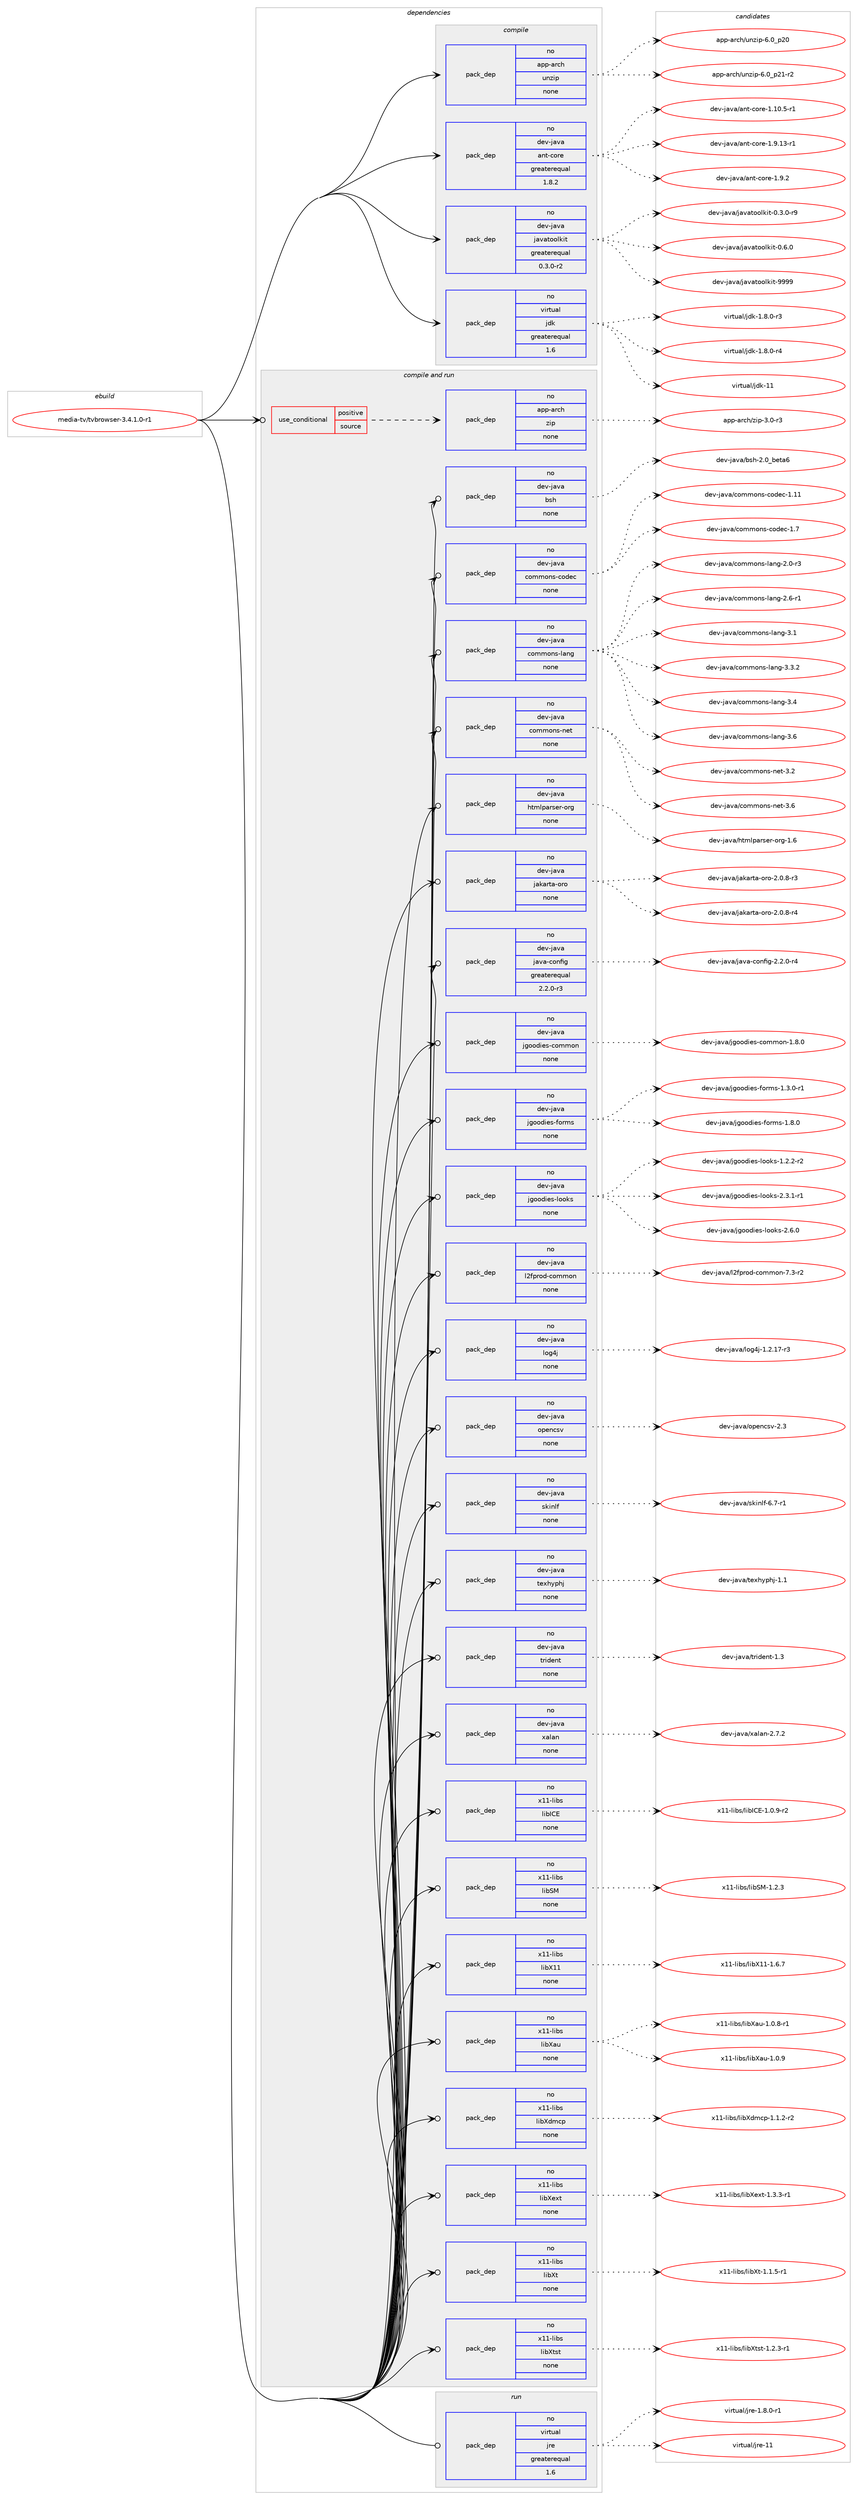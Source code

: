 digraph prolog {

# *************
# Graph options
# *************

newrank=true;
concentrate=true;
compound=true;
graph [rankdir=LR,fontname=Helvetica,fontsize=10,ranksep=1.5];#, ranksep=2.5, nodesep=0.2];
edge  [arrowhead=vee];
node  [fontname=Helvetica,fontsize=10];

# **********
# The ebuild
# **********

subgraph cluster_leftcol {
color=gray;
rank=same;
label=<<i>ebuild</i>>;
id [label="media-tv/tvbrowser-3.4.1.0-r1", color=red, width=4, href="../media-tv/tvbrowser-3.4.1.0-r1.svg"];
}

# ****************
# The dependencies
# ****************

subgraph cluster_midcol {
color=gray;
label=<<i>dependencies</i>>;
subgraph cluster_compile {
fillcolor="#eeeeee";
style=filled;
label=<<i>compile</i>>;
subgraph pack1168765 {
dependency1634438 [label=<<TABLE BORDER="0" CELLBORDER="1" CELLSPACING="0" CELLPADDING="4" WIDTH="220"><TR><TD ROWSPAN="6" CELLPADDING="30">pack_dep</TD></TR><TR><TD WIDTH="110">no</TD></TR><TR><TD>app-arch</TD></TR><TR><TD>unzip</TD></TR><TR><TD>none</TD></TR><TR><TD></TD></TR></TABLE>>, shape=none, color=blue];
}
id:e -> dependency1634438:w [weight=20,style="solid",arrowhead="vee"];
subgraph pack1168766 {
dependency1634439 [label=<<TABLE BORDER="0" CELLBORDER="1" CELLSPACING="0" CELLPADDING="4" WIDTH="220"><TR><TD ROWSPAN="6" CELLPADDING="30">pack_dep</TD></TR><TR><TD WIDTH="110">no</TD></TR><TR><TD>dev-java</TD></TR><TR><TD>ant-core</TD></TR><TR><TD>greaterequal</TD></TR><TR><TD>1.8.2</TD></TR></TABLE>>, shape=none, color=blue];
}
id:e -> dependency1634439:w [weight=20,style="solid",arrowhead="vee"];
subgraph pack1168767 {
dependency1634440 [label=<<TABLE BORDER="0" CELLBORDER="1" CELLSPACING="0" CELLPADDING="4" WIDTH="220"><TR><TD ROWSPAN="6" CELLPADDING="30">pack_dep</TD></TR><TR><TD WIDTH="110">no</TD></TR><TR><TD>dev-java</TD></TR><TR><TD>javatoolkit</TD></TR><TR><TD>greaterequal</TD></TR><TR><TD>0.3.0-r2</TD></TR></TABLE>>, shape=none, color=blue];
}
id:e -> dependency1634440:w [weight=20,style="solid",arrowhead="vee"];
subgraph pack1168768 {
dependency1634441 [label=<<TABLE BORDER="0" CELLBORDER="1" CELLSPACING="0" CELLPADDING="4" WIDTH="220"><TR><TD ROWSPAN="6" CELLPADDING="30">pack_dep</TD></TR><TR><TD WIDTH="110">no</TD></TR><TR><TD>virtual</TD></TR><TR><TD>jdk</TD></TR><TR><TD>greaterequal</TD></TR><TR><TD>1.6</TD></TR></TABLE>>, shape=none, color=blue];
}
id:e -> dependency1634441:w [weight=20,style="solid",arrowhead="vee"];
}
subgraph cluster_compileandrun {
fillcolor="#eeeeee";
style=filled;
label=<<i>compile and run</i>>;
subgraph cond439273 {
dependency1634442 [label=<<TABLE BORDER="0" CELLBORDER="1" CELLSPACING="0" CELLPADDING="4"><TR><TD ROWSPAN="3" CELLPADDING="10">use_conditional</TD></TR><TR><TD>positive</TD></TR><TR><TD>source</TD></TR></TABLE>>, shape=none, color=red];
subgraph pack1168769 {
dependency1634443 [label=<<TABLE BORDER="0" CELLBORDER="1" CELLSPACING="0" CELLPADDING="4" WIDTH="220"><TR><TD ROWSPAN="6" CELLPADDING="30">pack_dep</TD></TR><TR><TD WIDTH="110">no</TD></TR><TR><TD>app-arch</TD></TR><TR><TD>zip</TD></TR><TR><TD>none</TD></TR><TR><TD></TD></TR></TABLE>>, shape=none, color=blue];
}
dependency1634442:e -> dependency1634443:w [weight=20,style="dashed",arrowhead="vee"];
}
id:e -> dependency1634442:w [weight=20,style="solid",arrowhead="odotvee"];
subgraph pack1168770 {
dependency1634444 [label=<<TABLE BORDER="0" CELLBORDER="1" CELLSPACING="0" CELLPADDING="4" WIDTH="220"><TR><TD ROWSPAN="6" CELLPADDING="30">pack_dep</TD></TR><TR><TD WIDTH="110">no</TD></TR><TR><TD>dev-java</TD></TR><TR><TD>bsh</TD></TR><TR><TD>none</TD></TR><TR><TD></TD></TR></TABLE>>, shape=none, color=blue];
}
id:e -> dependency1634444:w [weight=20,style="solid",arrowhead="odotvee"];
subgraph pack1168771 {
dependency1634445 [label=<<TABLE BORDER="0" CELLBORDER="1" CELLSPACING="0" CELLPADDING="4" WIDTH="220"><TR><TD ROWSPAN="6" CELLPADDING="30">pack_dep</TD></TR><TR><TD WIDTH="110">no</TD></TR><TR><TD>dev-java</TD></TR><TR><TD>commons-codec</TD></TR><TR><TD>none</TD></TR><TR><TD></TD></TR></TABLE>>, shape=none, color=blue];
}
id:e -> dependency1634445:w [weight=20,style="solid",arrowhead="odotvee"];
subgraph pack1168772 {
dependency1634446 [label=<<TABLE BORDER="0" CELLBORDER="1" CELLSPACING="0" CELLPADDING="4" WIDTH="220"><TR><TD ROWSPAN="6" CELLPADDING="30">pack_dep</TD></TR><TR><TD WIDTH="110">no</TD></TR><TR><TD>dev-java</TD></TR><TR><TD>commons-lang</TD></TR><TR><TD>none</TD></TR><TR><TD></TD></TR></TABLE>>, shape=none, color=blue];
}
id:e -> dependency1634446:w [weight=20,style="solid",arrowhead="odotvee"];
subgraph pack1168773 {
dependency1634447 [label=<<TABLE BORDER="0" CELLBORDER="1" CELLSPACING="0" CELLPADDING="4" WIDTH="220"><TR><TD ROWSPAN="6" CELLPADDING="30">pack_dep</TD></TR><TR><TD WIDTH="110">no</TD></TR><TR><TD>dev-java</TD></TR><TR><TD>commons-net</TD></TR><TR><TD>none</TD></TR><TR><TD></TD></TR></TABLE>>, shape=none, color=blue];
}
id:e -> dependency1634447:w [weight=20,style="solid",arrowhead="odotvee"];
subgraph pack1168774 {
dependency1634448 [label=<<TABLE BORDER="0" CELLBORDER="1" CELLSPACING="0" CELLPADDING="4" WIDTH="220"><TR><TD ROWSPAN="6" CELLPADDING="30">pack_dep</TD></TR><TR><TD WIDTH="110">no</TD></TR><TR><TD>dev-java</TD></TR><TR><TD>htmlparser-org</TD></TR><TR><TD>none</TD></TR><TR><TD></TD></TR></TABLE>>, shape=none, color=blue];
}
id:e -> dependency1634448:w [weight=20,style="solid",arrowhead="odotvee"];
subgraph pack1168775 {
dependency1634449 [label=<<TABLE BORDER="0" CELLBORDER="1" CELLSPACING="0" CELLPADDING="4" WIDTH="220"><TR><TD ROWSPAN="6" CELLPADDING="30">pack_dep</TD></TR><TR><TD WIDTH="110">no</TD></TR><TR><TD>dev-java</TD></TR><TR><TD>jakarta-oro</TD></TR><TR><TD>none</TD></TR><TR><TD></TD></TR></TABLE>>, shape=none, color=blue];
}
id:e -> dependency1634449:w [weight=20,style="solid",arrowhead="odotvee"];
subgraph pack1168776 {
dependency1634450 [label=<<TABLE BORDER="0" CELLBORDER="1" CELLSPACING="0" CELLPADDING="4" WIDTH="220"><TR><TD ROWSPAN="6" CELLPADDING="30">pack_dep</TD></TR><TR><TD WIDTH="110">no</TD></TR><TR><TD>dev-java</TD></TR><TR><TD>java-config</TD></TR><TR><TD>greaterequal</TD></TR><TR><TD>2.2.0-r3</TD></TR></TABLE>>, shape=none, color=blue];
}
id:e -> dependency1634450:w [weight=20,style="solid",arrowhead="odotvee"];
subgraph pack1168777 {
dependency1634451 [label=<<TABLE BORDER="0" CELLBORDER="1" CELLSPACING="0" CELLPADDING="4" WIDTH="220"><TR><TD ROWSPAN="6" CELLPADDING="30">pack_dep</TD></TR><TR><TD WIDTH="110">no</TD></TR><TR><TD>dev-java</TD></TR><TR><TD>jgoodies-common</TD></TR><TR><TD>none</TD></TR><TR><TD></TD></TR></TABLE>>, shape=none, color=blue];
}
id:e -> dependency1634451:w [weight=20,style="solid",arrowhead="odotvee"];
subgraph pack1168778 {
dependency1634452 [label=<<TABLE BORDER="0" CELLBORDER="1" CELLSPACING="0" CELLPADDING="4" WIDTH="220"><TR><TD ROWSPAN="6" CELLPADDING="30">pack_dep</TD></TR><TR><TD WIDTH="110">no</TD></TR><TR><TD>dev-java</TD></TR><TR><TD>jgoodies-forms</TD></TR><TR><TD>none</TD></TR><TR><TD></TD></TR></TABLE>>, shape=none, color=blue];
}
id:e -> dependency1634452:w [weight=20,style="solid",arrowhead="odotvee"];
subgraph pack1168779 {
dependency1634453 [label=<<TABLE BORDER="0" CELLBORDER="1" CELLSPACING="0" CELLPADDING="4" WIDTH="220"><TR><TD ROWSPAN="6" CELLPADDING="30">pack_dep</TD></TR><TR><TD WIDTH="110">no</TD></TR><TR><TD>dev-java</TD></TR><TR><TD>jgoodies-looks</TD></TR><TR><TD>none</TD></TR><TR><TD></TD></TR></TABLE>>, shape=none, color=blue];
}
id:e -> dependency1634453:w [weight=20,style="solid",arrowhead="odotvee"];
subgraph pack1168780 {
dependency1634454 [label=<<TABLE BORDER="0" CELLBORDER="1" CELLSPACING="0" CELLPADDING="4" WIDTH="220"><TR><TD ROWSPAN="6" CELLPADDING="30">pack_dep</TD></TR><TR><TD WIDTH="110">no</TD></TR><TR><TD>dev-java</TD></TR><TR><TD>l2fprod-common</TD></TR><TR><TD>none</TD></TR><TR><TD></TD></TR></TABLE>>, shape=none, color=blue];
}
id:e -> dependency1634454:w [weight=20,style="solid",arrowhead="odotvee"];
subgraph pack1168781 {
dependency1634455 [label=<<TABLE BORDER="0" CELLBORDER="1" CELLSPACING="0" CELLPADDING="4" WIDTH="220"><TR><TD ROWSPAN="6" CELLPADDING="30">pack_dep</TD></TR><TR><TD WIDTH="110">no</TD></TR><TR><TD>dev-java</TD></TR><TR><TD>log4j</TD></TR><TR><TD>none</TD></TR><TR><TD></TD></TR></TABLE>>, shape=none, color=blue];
}
id:e -> dependency1634455:w [weight=20,style="solid",arrowhead="odotvee"];
subgraph pack1168782 {
dependency1634456 [label=<<TABLE BORDER="0" CELLBORDER="1" CELLSPACING="0" CELLPADDING="4" WIDTH="220"><TR><TD ROWSPAN="6" CELLPADDING="30">pack_dep</TD></TR><TR><TD WIDTH="110">no</TD></TR><TR><TD>dev-java</TD></TR><TR><TD>opencsv</TD></TR><TR><TD>none</TD></TR><TR><TD></TD></TR></TABLE>>, shape=none, color=blue];
}
id:e -> dependency1634456:w [weight=20,style="solid",arrowhead="odotvee"];
subgraph pack1168783 {
dependency1634457 [label=<<TABLE BORDER="0" CELLBORDER="1" CELLSPACING="0" CELLPADDING="4" WIDTH="220"><TR><TD ROWSPAN="6" CELLPADDING="30">pack_dep</TD></TR><TR><TD WIDTH="110">no</TD></TR><TR><TD>dev-java</TD></TR><TR><TD>skinlf</TD></TR><TR><TD>none</TD></TR><TR><TD></TD></TR></TABLE>>, shape=none, color=blue];
}
id:e -> dependency1634457:w [weight=20,style="solid",arrowhead="odotvee"];
subgraph pack1168784 {
dependency1634458 [label=<<TABLE BORDER="0" CELLBORDER="1" CELLSPACING="0" CELLPADDING="4" WIDTH="220"><TR><TD ROWSPAN="6" CELLPADDING="30">pack_dep</TD></TR><TR><TD WIDTH="110">no</TD></TR><TR><TD>dev-java</TD></TR><TR><TD>texhyphj</TD></TR><TR><TD>none</TD></TR><TR><TD></TD></TR></TABLE>>, shape=none, color=blue];
}
id:e -> dependency1634458:w [weight=20,style="solid",arrowhead="odotvee"];
subgraph pack1168785 {
dependency1634459 [label=<<TABLE BORDER="0" CELLBORDER="1" CELLSPACING="0" CELLPADDING="4" WIDTH="220"><TR><TD ROWSPAN="6" CELLPADDING="30">pack_dep</TD></TR><TR><TD WIDTH="110">no</TD></TR><TR><TD>dev-java</TD></TR><TR><TD>trident</TD></TR><TR><TD>none</TD></TR><TR><TD></TD></TR></TABLE>>, shape=none, color=blue];
}
id:e -> dependency1634459:w [weight=20,style="solid",arrowhead="odotvee"];
subgraph pack1168786 {
dependency1634460 [label=<<TABLE BORDER="0" CELLBORDER="1" CELLSPACING="0" CELLPADDING="4" WIDTH="220"><TR><TD ROWSPAN="6" CELLPADDING="30">pack_dep</TD></TR><TR><TD WIDTH="110">no</TD></TR><TR><TD>dev-java</TD></TR><TR><TD>xalan</TD></TR><TR><TD>none</TD></TR><TR><TD></TD></TR></TABLE>>, shape=none, color=blue];
}
id:e -> dependency1634460:w [weight=20,style="solid",arrowhead="odotvee"];
subgraph pack1168787 {
dependency1634461 [label=<<TABLE BORDER="0" CELLBORDER="1" CELLSPACING="0" CELLPADDING="4" WIDTH="220"><TR><TD ROWSPAN="6" CELLPADDING="30">pack_dep</TD></TR><TR><TD WIDTH="110">no</TD></TR><TR><TD>x11-libs</TD></TR><TR><TD>libICE</TD></TR><TR><TD>none</TD></TR><TR><TD></TD></TR></TABLE>>, shape=none, color=blue];
}
id:e -> dependency1634461:w [weight=20,style="solid",arrowhead="odotvee"];
subgraph pack1168788 {
dependency1634462 [label=<<TABLE BORDER="0" CELLBORDER="1" CELLSPACING="0" CELLPADDING="4" WIDTH="220"><TR><TD ROWSPAN="6" CELLPADDING="30">pack_dep</TD></TR><TR><TD WIDTH="110">no</TD></TR><TR><TD>x11-libs</TD></TR><TR><TD>libSM</TD></TR><TR><TD>none</TD></TR><TR><TD></TD></TR></TABLE>>, shape=none, color=blue];
}
id:e -> dependency1634462:w [weight=20,style="solid",arrowhead="odotvee"];
subgraph pack1168789 {
dependency1634463 [label=<<TABLE BORDER="0" CELLBORDER="1" CELLSPACING="0" CELLPADDING="4" WIDTH="220"><TR><TD ROWSPAN="6" CELLPADDING="30">pack_dep</TD></TR><TR><TD WIDTH="110">no</TD></TR><TR><TD>x11-libs</TD></TR><TR><TD>libX11</TD></TR><TR><TD>none</TD></TR><TR><TD></TD></TR></TABLE>>, shape=none, color=blue];
}
id:e -> dependency1634463:w [weight=20,style="solid",arrowhead="odotvee"];
subgraph pack1168790 {
dependency1634464 [label=<<TABLE BORDER="0" CELLBORDER="1" CELLSPACING="0" CELLPADDING="4" WIDTH="220"><TR><TD ROWSPAN="6" CELLPADDING="30">pack_dep</TD></TR><TR><TD WIDTH="110">no</TD></TR><TR><TD>x11-libs</TD></TR><TR><TD>libXau</TD></TR><TR><TD>none</TD></TR><TR><TD></TD></TR></TABLE>>, shape=none, color=blue];
}
id:e -> dependency1634464:w [weight=20,style="solid",arrowhead="odotvee"];
subgraph pack1168791 {
dependency1634465 [label=<<TABLE BORDER="0" CELLBORDER="1" CELLSPACING="0" CELLPADDING="4" WIDTH="220"><TR><TD ROWSPAN="6" CELLPADDING="30">pack_dep</TD></TR><TR><TD WIDTH="110">no</TD></TR><TR><TD>x11-libs</TD></TR><TR><TD>libXdmcp</TD></TR><TR><TD>none</TD></TR><TR><TD></TD></TR></TABLE>>, shape=none, color=blue];
}
id:e -> dependency1634465:w [weight=20,style="solid",arrowhead="odotvee"];
subgraph pack1168792 {
dependency1634466 [label=<<TABLE BORDER="0" CELLBORDER="1" CELLSPACING="0" CELLPADDING="4" WIDTH="220"><TR><TD ROWSPAN="6" CELLPADDING="30">pack_dep</TD></TR><TR><TD WIDTH="110">no</TD></TR><TR><TD>x11-libs</TD></TR><TR><TD>libXext</TD></TR><TR><TD>none</TD></TR><TR><TD></TD></TR></TABLE>>, shape=none, color=blue];
}
id:e -> dependency1634466:w [weight=20,style="solid",arrowhead="odotvee"];
subgraph pack1168793 {
dependency1634467 [label=<<TABLE BORDER="0" CELLBORDER="1" CELLSPACING="0" CELLPADDING="4" WIDTH="220"><TR><TD ROWSPAN="6" CELLPADDING="30">pack_dep</TD></TR><TR><TD WIDTH="110">no</TD></TR><TR><TD>x11-libs</TD></TR><TR><TD>libXt</TD></TR><TR><TD>none</TD></TR><TR><TD></TD></TR></TABLE>>, shape=none, color=blue];
}
id:e -> dependency1634467:w [weight=20,style="solid",arrowhead="odotvee"];
subgraph pack1168794 {
dependency1634468 [label=<<TABLE BORDER="0" CELLBORDER="1" CELLSPACING="0" CELLPADDING="4" WIDTH="220"><TR><TD ROWSPAN="6" CELLPADDING="30">pack_dep</TD></TR><TR><TD WIDTH="110">no</TD></TR><TR><TD>x11-libs</TD></TR><TR><TD>libXtst</TD></TR><TR><TD>none</TD></TR><TR><TD></TD></TR></TABLE>>, shape=none, color=blue];
}
id:e -> dependency1634468:w [weight=20,style="solid",arrowhead="odotvee"];
}
subgraph cluster_run {
fillcolor="#eeeeee";
style=filled;
label=<<i>run</i>>;
subgraph pack1168795 {
dependency1634469 [label=<<TABLE BORDER="0" CELLBORDER="1" CELLSPACING="0" CELLPADDING="4" WIDTH="220"><TR><TD ROWSPAN="6" CELLPADDING="30">pack_dep</TD></TR><TR><TD WIDTH="110">no</TD></TR><TR><TD>virtual</TD></TR><TR><TD>jre</TD></TR><TR><TD>greaterequal</TD></TR><TR><TD>1.6</TD></TR></TABLE>>, shape=none, color=blue];
}
id:e -> dependency1634469:w [weight=20,style="solid",arrowhead="odot"];
}
}

# **************
# The candidates
# **************

subgraph cluster_choices {
rank=same;
color=gray;
label=<<i>candidates</i>>;

subgraph choice1168765 {
color=black;
nodesep=1;
choice971121124597114991044711711012210511245544648951125048 [label="app-arch/unzip-6.0_p20", color=red, width=4,href="../app-arch/unzip-6.0_p20.svg"];
choice9711211245971149910447117110122105112455446489511250494511450 [label="app-arch/unzip-6.0_p21-r2", color=red, width=4,href="../app-arch/unzip-6.0_p21-r2.svg"];
dependency1634438:e -> choice971121124597114991044711711012210511245544648951125048:w [style=dotted,weight="100"];
dependency1634438:e -> choice9711211245971149910447117110122105112455446489511250494511450:w [style=dotted,weight="100"];
}
subgraph choice1168766 {
color=black;
nodesep=1;
choice10010111845106971189747971101164599111114101454946494846534511449 [label="dev-java/ant-core-1.10.5-r1", color=red, width=4,href="../dev-java/ant-core-1.10.5-r1.svg"];
choice10010111845106971189747971101164599111114101454946574649514511449 [label="dev-java/ant-core-1.9.13-r1", color=red, width=4,href="../dev-java/ant-core-1.9.13-r1.svg"];
choice10010111845106971189747971101164599111114101454946574650 [label="dev-java/ant-core-1.9.2", color=red, width=4,href="../dev-java/ant-core-1.9.2.svg"];
dependency1634439:e -> choice10010111845106971189747971101164599111114101454946494846534511449:w [style=dotted,weight="100"];
dependency1634439:e -> choice10010111845106971189747971101164599111114101454946574649514511449:w [style=dotted,weight="100"];
dependency1634439:e -> choice10010111845106971189747971101164599111114101454946574650:w [style=dotted,weight="100"];
}
subgraph choice1168767 {
color=black;
nodesep=1;
choice1001011184510697118974710697118971161111111081071051164548465146484511457 [label="dev-java/javatoolkit-0.3.0-r9", color=red, width=4,href="../dev-java/javatoolkit-0.3.0-r9.svg"];
choice100101118451069711897471069711897116111111108107105116454846544648 [label="dev-java/javatoolkit-0.6.0", color=red, width=4,href="../dev-java/javatoolkit-0.6.0.svg"];
choice1001011184510697118974710697118971161111111081071051164557575757 [label="dev-java/javatoolkit-9999", color=red, width=4,href="../dev-java/javatoolkit-9999.svg"];
dependency1634440:e -> choice1001011184510697118974710697118971161111111081071051164548465146484511457:w [style=dotted,weight="100"];
dependency1634440:e -> choice100101118451069711897471069711897116111111108107105116454846544648:w [style=dotted,weight="100"];
dependency1634440:e -> choice1001011184510697118974710697118971161111111081071051164557575757:w [style=dotted,weight="100"];
}
subgraph choice1168768 {
color=black;
nodesep=1;
choice11810511411611797108471061001074549465646484511451 [label="virtual/jdk-1.8.0-r3", color=red, width=4,href="../virtual/jdk-1.8.0-r3.svg"];
choice11810511411611797108471061001074549465646484511452 [label="virtual/jdk-1.8.0-r4", color=red, width=4,href="../virtual/jdk-1.8.0-r4.svg"];
choice1181051141161179710847106100107454949 [label="virtual/jdk-11", color=red, width=4,href="../virtual/jdk-11.svg"];
dependency1634441:e -> choice11810511411611797108471061001074549465646484511451:w [style=dotted,weight="100"];
dependency1634441:e -> choice11810511411611797108471061001074549465646484511452:w [style=dotted,weight="100"];
dependency1634441:e -> choice1181051141161179710847106100107454949:w [style=dotted,weight="100"];
}
subgraph choice1168769 {
color=black;
nodesep=1;
choice9711211245971149910447122105112455146484511451 [label="app-arch/zip-3.0-r3", color=red, width=4,href="../app-arch/zip-3.0-r3.svg"];
dependency1634443:e -> choice9711211245971149910447122105112455146484511451:w [style=dotted,weight="100"];
}
subgraph choice1168770 {
color=black;
nodesep=1;
choice10010111845106971189747981151044550464895981011169754 [label="dev-java/bsh-2.0_beta6", color=red, width=4,href="../dev-java/bsh-2.0_beta6.svg"];
dependency1634444:e -> choice10010111845106971189747981151044550464895981011169754:w [style=dotted,weight="100"];
}
subgraph choice1168771 {
color=black;
nodesep=1;
choice10010111845106971189747991111091091111101154599111100101994549464949 [label="dev-java/commons-codec-1.11", color=red, width=4,href="../dev-java/commons-codec-1.11.svg"];
choice100101118451069711897479911110910911111011545991111001019945494655 [label="dev-java/commons-codec-1.7", color=red, width=4,href="../dev-java/commons-codec-1.7.svg"];
dependency1634445:e -> choice10010111845106971189747991111091091111101154599111100101994549464949:w [style=dotted,weight="100"];
dependency1634445:e -> choice100101118451069711897479911110910911111011545991111001019945494655:w [style=dotted,weight="100"];
}
subgraph choice1168772 {
color=black;
nodesep=1;
choice10010111845106971189747991111091091111101154510897110103455046484511451 [label="dev-java/commons-lang-2.0-r3", color=red, width=4,href="../dev-java/commons-lang-2.0-r3.svg"];
choice10010111845106971189747991111091091111101154510897110103455046544511449 [label="dev-java/commons-lang-2.6-r1", color=red, width=4,href="../dev-java/commons-lang-2.6-r1.svg"];
choice1001011184510697118974799111109109111110115451089711010345514649 [label="dev-java/commons-lang-3.1", color=red, width=4,href="../dev-java/commons-lang-3.1.svg"];
choice10010111845106971189747991111091091111101154510897110103455146514650 [label="dev-java/commons-lang-3.3.2", color=red, width=4,href="../dev-java/commons-lang-3.3.2.svg"];
choice1001011184510697118974799111109109111110115451089711010345514652 [label="dev-java/commons-lang-3.4", color=red, width=4,href="../dev-java/commons-lang-3.4.svg"];
choice1001011184510697118974799111109109111110115451089711010345514654 [label="dev-java/commons-lang-3.6", color=red, width=4,href="../dev-java/commons-lang-3.6.svg"];
dependency1634446:e -> choice10010111845106971189747991111091091111101154510897110103455046484511451:w [style=dotted,weight="100"];
dependency1634446:e -> choice10010111845106971189747991111091091111101154510897110103455046544511449:w [style=dotted,weight="100"];
dependency1634446:e -> choice1001011184510697118974799111109109111110115451089711010345514649:w [style=dotted,weight="100"];
dependency1634446:e -> choice10010111845106971189747991111091091111101154510897110103455146514650:w [style=dotted,weight="100"];
dependency1634446:e -> choice1001011184510697118974799111109109111110115451089711010345514652:w [style=dotted,weight="100"];
dependency1634446:e -> choice1001011184510697118974799111109109111110115451089711010345514654:w [style=dotted,weight="100"];
}
subgraph choice1168773 {
color=black;
nodesep=1;
choice10010111845106971189747991111091091111101154511010111645514650 [label="dev-java/commons-net-3.2", color=red, width=4,href="../dev-java/commons-net-3.2.svg"];
choice10010111845106971189747991111091091111101154511010111645514654 [label="dev-java/commons-net-3.6", color=red, width=4,href="../dev-java/commons-net-3.6.svg"];
dependency1634447:e -> choice10010111845106971189747991111091091111101154511010111645514650:w [style=dotted,weight="100"];
dependency1634447:e -> choice10010111845106971189747991111091091111101154511010111645514654:w [style=dotted,weight="100"];
}
subgraph choice1168774 {
color=black;
nodesep=1;
choice10010111845106971189747104116109108112971141151011144511111410345494654 [label="dev-java/htmlparser-org-1.6", color=red, width=4,href="../dev-java/htmlparser-org-1.6.svg"];
dependency1634448:e -> choice10010111845106971189747104116109108112971141151011144511111410345494654:w [style=dotted,weight="100"];
}
subgraph choice1168775 {
color=black;
nodesep=1;
choice10010111845106971189747106971079711411697451111141114550464846564511451 [label="dev-java/jakarta-oro-2.0.8-r3", color=red, width=4,href="../dev-java/jakarta-oro-2.0.8-r3.svg"];
choice10010111845106971189747106971079711411697451111141114550464846564511452 [label="dev-java/jakarta-oro-2.0.8-r4", color=red, width=4,href="../dev-java/jakarta-oro-2.0.8-r4.svg"];
dependency1634449:e -> choice10010111845106971189747106971079711411697451111141114550464846564511451:w [style=dotted,weight="100"];
dependency1634449:e -> choice10010111845106971189747106971079711411697451111141114550464846564511452:w [style=dotted,weight="100"];
}
subgraph choice1168776 {
color=black;
nodesep=1;
choice10010111845106971189747106971189745991111101021051034550465046484511452 [label="dev-java/java-config-2.2.0-r4", color=red, width=4,href="../dev-java/java-config-2.2.0-r4.svg"];
dependency1634450:e -> choice10010111845106971189747106971189745991111101021051034550465046484511452:w [style=dotted,weight="100"];
}
subgraph choice1168777 {
color=black;
nodesep=1;
choice100101118451069711897471061031111111001051011154599111109109111110454946564648 [label="dev-java/jgoodies-common-1.8.0", color=red, width=4,href="../dev-java/jgoodies-common-1.8.0.svg"];
dependency1634451:e -> choice100101118451069711897471061031111111001051011154599111109109111110454946564648:w [style=dotted,weight="100"];
}
subgraph choice1168778 {
color=black;
nodesep=1;
choice10010111845106971189747106103111111100105101115451021111141091154549465146484511449 [label="dev-java/jgoodies-forms-1.3.0-r1", color=red, width=4,href="../dev-java/jgoodies-forms-1.3.0-r1.svg"];
choice1001011184510697118974710610311111110010510111545102111114109115454946564648 [label="dev-java/jgoodies-forms-1.8.0", color=red, width=4,href="../dev-java/jgoodies-forms-1.8.0.svg"];
dependency1634452:e -> choice10010111845106971189747106103111111100105101115451021111141091154549465146484511449:w [style=dotted,weight="100"];
dependency1634452:e -> choice1001011184510697118974710610311111110010510111545102111114109115454946564648:w [style=dotted,weight="100"];
}
subgraph choice1168779 {
color=black;
nodesep=1;
choice10010111845106971189747106103111111100105101115451081111111071154549465046504511450 [label="dev-java/jgoodies-looks-1.2.2-r2", color=red, width=4,href="../dev-java/jgoodies-looks-1.2.2-r2.svg"];
choice10010111845106971189747106103111111100105101115451081111111071154550465146494511449 [label="dev-java/jgoodies-looks-2.3.1-r1", color=red, width=4,href="../dev-java/jgoodies-looks-2.3.1-r1.svg"];
choice1001011184510697118974710610311111110010510111545108111111107115455046544648 [label="dev-java/jgoodies-looks-2.6.0", color=red, width=4,href="../dev-java/jgoodies-looks-2.6.0.svg"];
dependency1634453:e -> choice10010111845106971189747106103111111100105101115451081111111071154549465046504511450:w [style=dotted,weight="100"];
dependency1634453:e -> choice10010111845106971189747106103111111100105101115451081111111071154550465146494511449:w [style=dotted,weight="100"];
dependency1634453:e -> choice1001011184510697118974710610311111110010510111545108111111107115455046544648:w [style=dotted,weight="100"];
}
subgraph choice1168780 {
color=black;
nodesep=1;
choice10010111845106971189747108501021121141111004599111109109111110455546514511450 [label="dev-java/l2fprod-common-7.3-r2", color=red, width=4,href="../dev-java/l2fprod-common-7.3-r2.svg"];
dependency1634454:e -> choice10010111845106971189747108501021121141111004599111109109111110455546514511450:w [style=dotted,weight="100"];
}
subgraph choice1168781 {
color=black;
nodesep=1;
choice1001011184510697118974710811110352106454946504649554511451 [label="dev-java/log4j-1.2.17-r3", color=red, width=4,href="../dev-java/log4j-1.2.17-r3.svg"];
dependency1634455:e -> choice1001011184510697118974710811110352106454946504649554511451:w [style=dotted,weight="100"];
}
subgraph choice1168782 {
color=black;
nodesep=1;
choice100101118451069711897471111121011109911511845504651 [label="dev-java/opencsv-2.3", color=red, width=4,href="../dev-java/opencsv-2.3.svg"];
dependency1634456:e -> choice100101118451069711897471111121011109911511845504651:w [style=dotted,weight="100"];
}
subgraph choice1168783 {
color=black;
nodesep=1;
choice10010111845106971189747115107105110108102455446554511449 [label="dev-java/skinlf-6.7-r1", color=red, width=4,href="../dev-java/skinlf-6.7-r1.svg"];
dependency1634457:e -> choice10010111845106971189747115107105110108102455446554511449:w [style=dotted,weight="100"];
}
subgraph choice1168784 {
color=black;
nodesep=1;
choice1001011184510697118974711610112010412111210410645494649 [label="dev-java/texhyphj-1.1", color=red, width=4,href="../dev-java/texhyphj-1.1.svg"];
dependency1634458:e -> choice1001011184510697118974711610112010412111210410645494649:w [style=dotted,weight="100"];
}
subgraph choice1168785 {
color=black;
nodesep=1;
choice1001011184510697118974711611410510010111011645494651 [label="dev-java/trident-1.3", color=red, width=4,href="../dev-java/trident-1.3.svg"];
dependency1634459:e -> choice1001011184510697118974711611410510010111011645494651:w [style=dotted,weight="100"];
}
subgraph choice1168786 {
color=black;
nodesep=1;
choice100101118451069711897471209710897110455046554650 [label="dev-java/xalan-2.7.2", color=red, width=4,href="../dev-java/xalan-2.7.2.svg"];
dependency1634460:e -> choice100101118451069711897471209710897110455046554650:w [style=dotted,weight="100"];
}
subgraph choice1168787 {
color=black;
nodesep=1;
choice1204949451081059811547108105987367694549464846574511450 [label="x11-libs/libICE-1.0.9-r2", color=red, width=4,href="../x11-libs/libICE-1.0.9-r2.svg"];
dependency1634461:e -> choice1204949451081059811547108105987367694549464846574511450:w [style=dotted,weight="100"];
}
subgraph choice1168788 {
color=black;
nodesep=1;
choice1204949451081059811547108105988377454946504651 [label="x11-libs/libSM-1.2.3", color=red, width=4,href="../x11-libs/libSM-1.2.3.svg"];
dependency1634462:e -> choice1204949451081059811547108105988377454946504651:w [style=dotted,weight="100"];
}
subgraph choice1168789 {
color=black;
nodesep=1;
choice120494945108105981154710810598884949454946544655 [label="x11-libs/libX11-1.6.7", color=red, width=4,href="../x11-libs/libX11-1.6.7.svg"];
dependency1634463:e -> choice120494945108105981154710810598884949454946544655:w [style=dotted,weight="100"];
}
subgraph choice1168790 {
color=black;
nodesep=1;
choice12049494510810598115471081059888971174549464846564511449 [label="x11-libs/libXau-1.0.8-r1", color=red, width=4,href="../x11-libs/libXau-1.0.8-r1.svg"];
choice1204949451081059811547108105988897117454946484657 [label="x11-libs/libXau-1.0.9", color=red, width=4,href="../x11-libs/libXau-1.0.9.svg"];
dependency1634464:e -> choice12049494510810598115471081059888971174549464846564511449:w [style=dotted,weight="100"];
dependency1634464:e -> choice1204949451081059811547108105988897117454946484657:w [style=dotted,weight="100"];
}
subgraph choice1168791 {
color=black;
nodesep=1;
choice12049494510810598115471081059888100109991124549464946504511450 [label="x11-libs/libXdmcp-1.1.2-r2", color=red, width=4,href="../x11-libs/libXdmcp-1.1.2-r2.svg"];
dependency1634465:e -> choice12049494510810598115471081059888100109991124549464946504511450:w [style=dotted,weight="100"];
}
subgraph choice1168792 {
color=black;
nodesep=1;
choice120494945108105981154710810598881011201164549465146514511449 [label="x11-libs/libXext-1.3.3-r1", color=red, width=4,href="../x11-libs/libXext-1.3.3-r1.svg"];
dependency1634466:e -> choice120494945108105981154710810598881011201164549465146514511449:w [style=dotted,weight="100"];
}
subgraph choice1168793 {
color=black;
nodesep=1;
choice120494945108105981154710810598881164549464946534511449 [label="x11-libs/libXt-1.1.5-r1", color=red, width=4,href="../x11-libs/libXt-1.1.5-r1.svg"];
dependency1634467:e -> choice120494945108105981154710810598881164549464946534511449:w [style=dotted,weight="100"];
}
subgraph choice1168794 {
color=black;
nodesep=1;
choice120494945108105981154710810598881161151164549465046514511449 [label="x11-libs/libXtst-1.2.3-r1", color=red, width=4,href="../x11-libs/libXtst-1.2.3-r1.svg"];
dependency1634468:e -> choice120494945108105981154710810598881161151164549465046514511449:w [style=dotted,weight="100"];
}
subgraph choice1168795 {
color=black;
nodesep=1;
choice11810511411611797108471061141014549465646484511449 [label="virtual/jre-1.8.0-r1", color=red, width=4,href="../virtual/jre-1.8.0-r1.svg"];
choice1181051141161179710847106114101454949 [label="virtual/jre-11", color=red, width=4,href="../virtual/jre-11.svg"];
dependency1634469:e -> choice11810511411611797108471061141014549465646484511449:w [style=dotted,weight="100"];
dependency1634469:e -> choice1181051141161179710847106114101454949:w [style=dotted,weight="100"];
}
}

}
